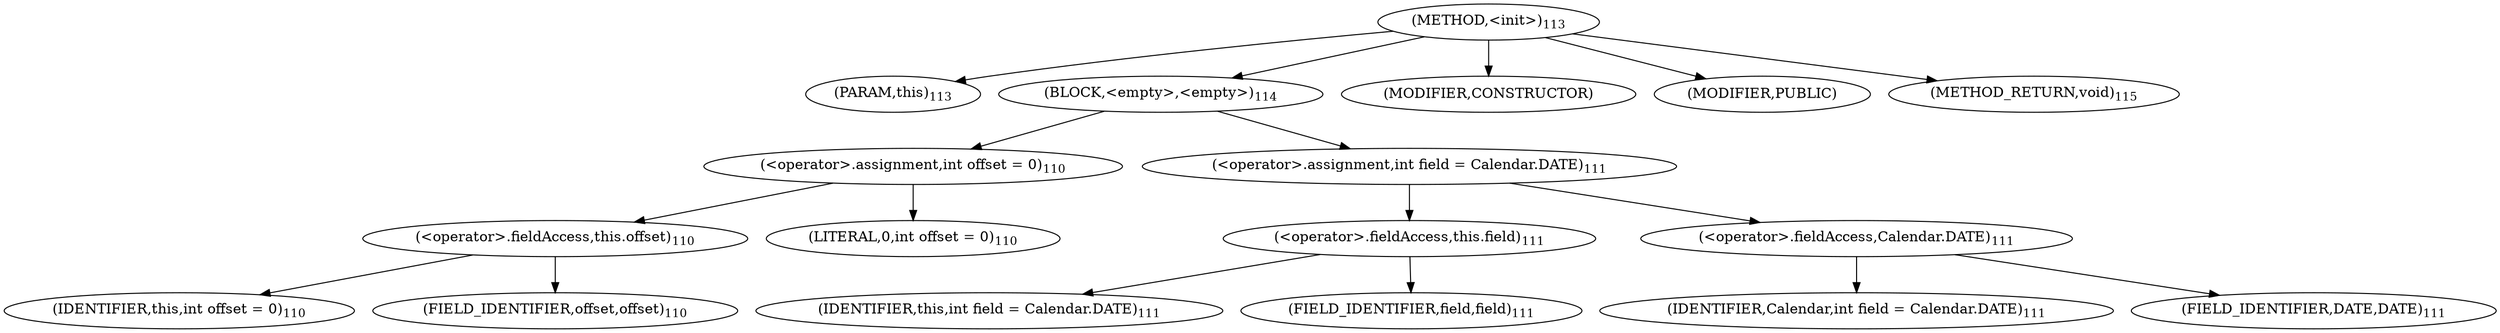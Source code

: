 digraph "&lt;init&gt;" {  
"152" [label = <(METHOD,&lt;init&gt;)<SUB>113</SUB>> ]
"153" [label = <(PARAM,this)<SUB>113</SUB>> ]
"154" [label = <(BLOCK,&lt;empty&gt;,&lt;empty&gt;)<SUB>114</SUB>> ]
"155" [label = <(&lt;operator&gt;.assignment,int offset = 0)<SUB>110</SUB>> ]
"156" [label = <(&lt;operator&gt;.fieldAccess,this.offset)<SUB>110</SUB>> ]
"157" [label = <(IDENTIFIER,this,int offset = 0)<SUB>110</SUB>> ]
"158" [label = <(FIELD_IDENTIFIER,offset,offset)<SUB>110</SUB>> ]
"159" [label = <(LITERAL,0,int offset = 0)<SUB>110</SUB>> ]
"160" [label = <(&lt;operator&gt;.assignment,int field = Calendar.DATE)<SUB>111</SUB>> ]
"161" [label = <(&lt;operator&gt;.fieldAccess,this.field)<SUB>111</SUB>> ]
"162" [label = <(IDENTIFIER,this,int field = Calendar.DATE)<SUB>111</SUB>> ]
"163" [label = <(FIELD_IDENTIFIER,field,field)<SUB>111</SUB>> ]
"164" [label = <(&lt;operator&gt;.fieldAccess,Calendar.DATE)<SUB>111</SUB>> ]
"165" [label = <(IDENTIFIER,Calendar,int field = Calendar.DATE)<SUB>111</SUB>> ]
"166" [label = <(FIELD_IDENTIFIER,DATE,DATE)<SUB>111</SUB>> ]
"167" [label = <(MODIFIER,CONSTRUCTOR)> ]
"168" [label = <(MODIFIER,PUBLIC)> ]
"169" [label = <(METHOD_RETURN,void)<SUB>115</SUB>> ]
  "152" -> "153" 
  "152" -> "154" 
  "152" -> "167" 
  "152" -> "168" 
  "152" -> "169" 
  "154" -> "155" 
  "154" -> "160" 
  "155" -> "156" 
  "155" -> "159" 
  "156" -> "157" 
  "156" -> "158" 
  "160" -> "161" 
  "160" -> "164" 
  "161" -> "162" 
  "161" -> "163" 
  "164" -> "165" 
  "164" -> "166" 
}
